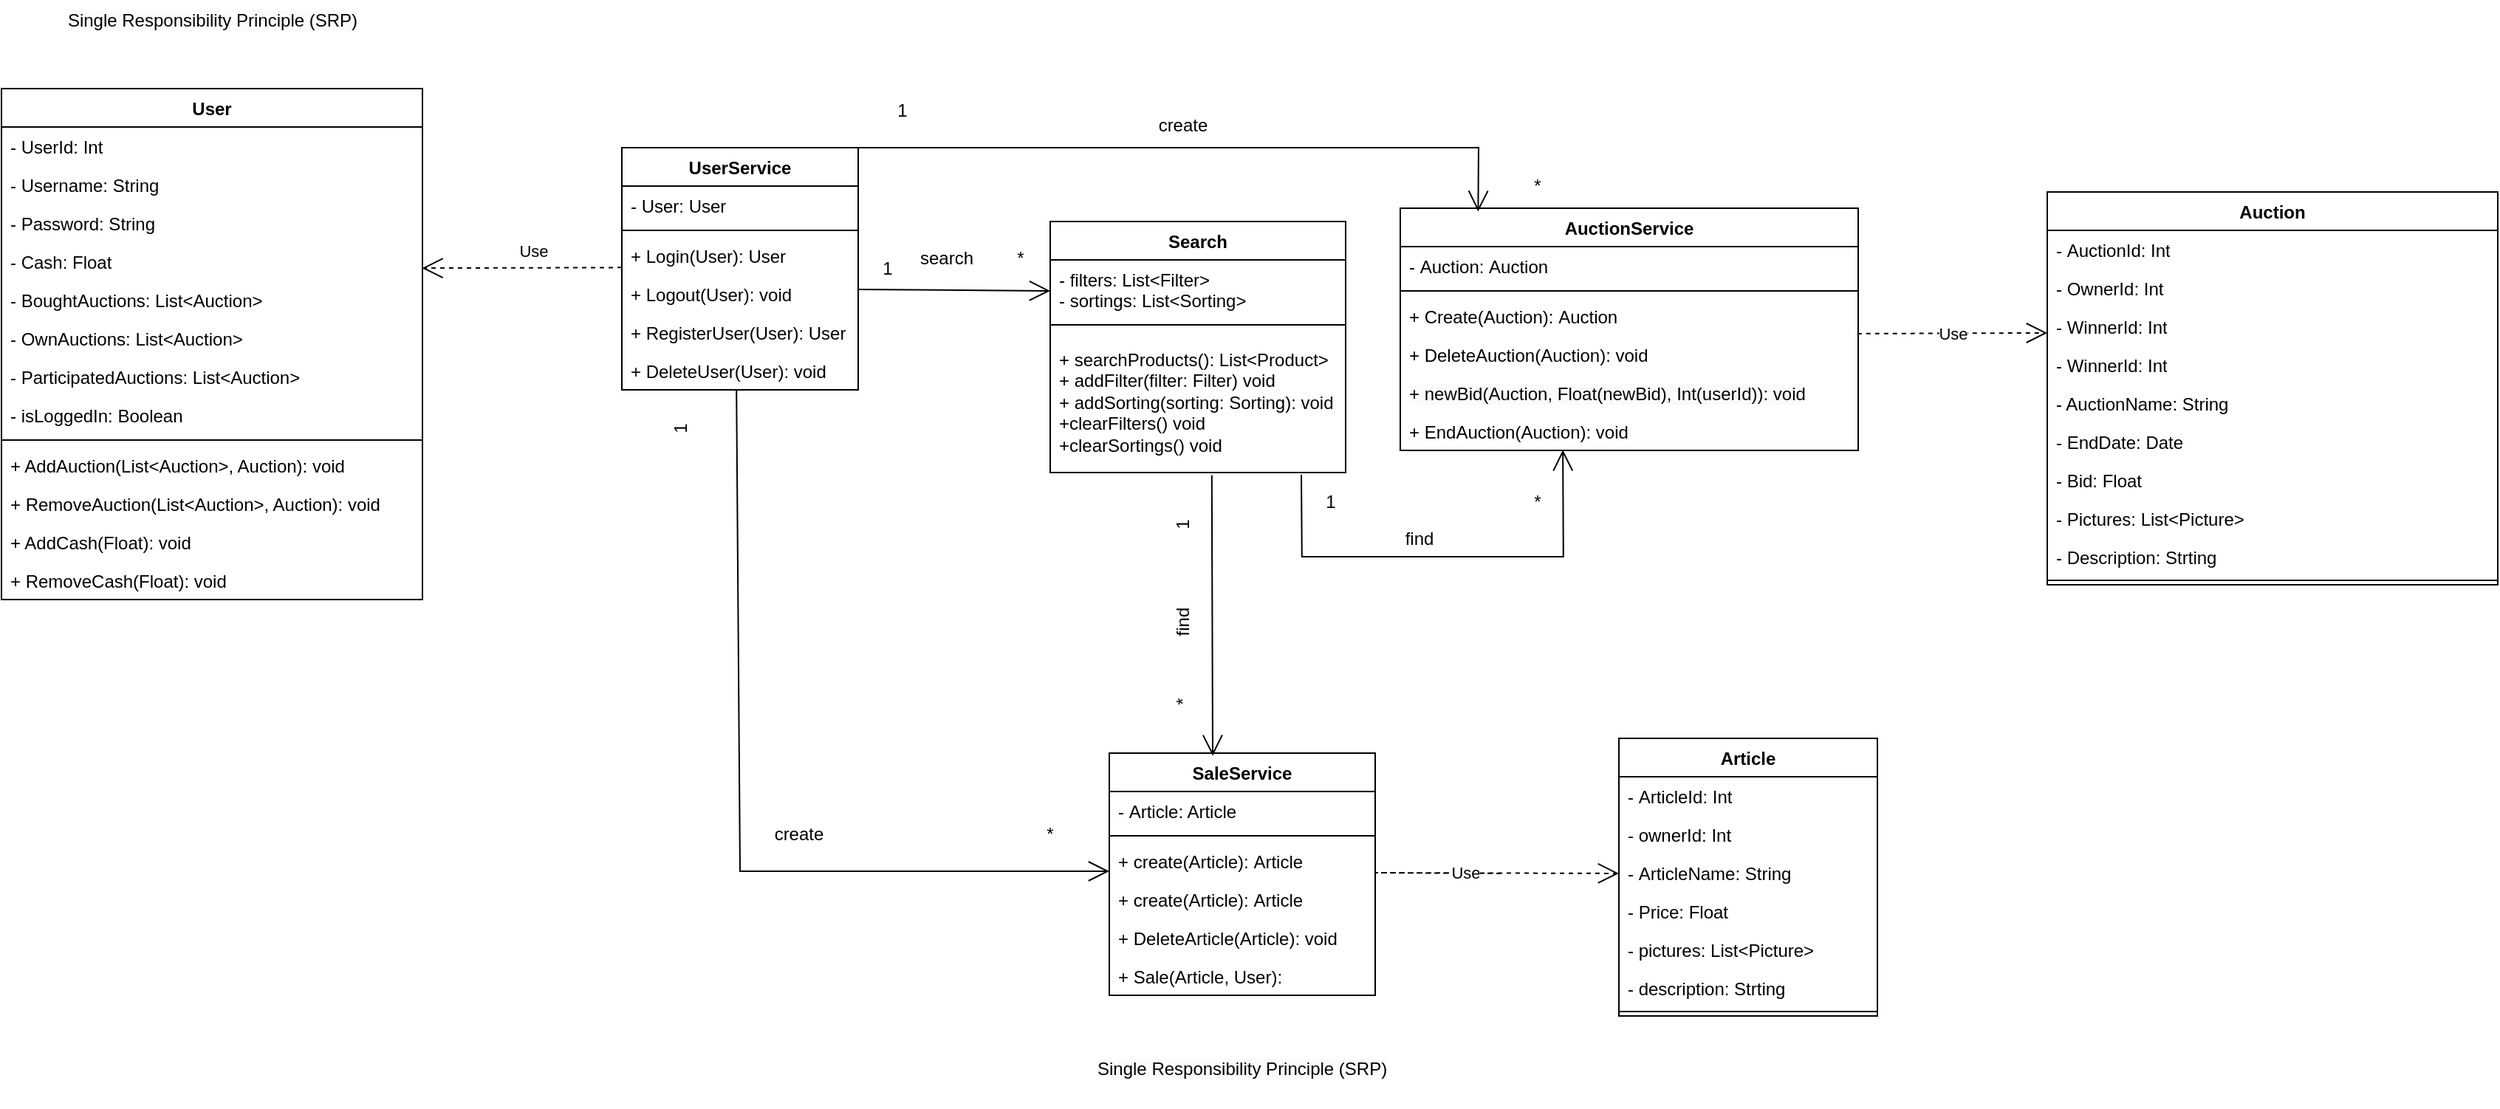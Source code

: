 <mxfile version="22.1.22" type="embed">
  <diagram id="C5RBs43oDa-KdzZeNtuy" name="Page-1">
    <mxGraphModel dx="1735" dy="890" grid="1" gridSize="10" guides="1" tooltips="1" connect="1" arrows="1" fold="1" page="1" pageScale="1" pageWidth="827" pageHeight="1169" math="0" shadow="0">
      <root>
        <mxCell id="WIyWlLk6GJQsqaUBKTNV-0" />
        <mxCell id="WIyWlLk6GJQsqaUBKTNV-1" parent="WIyWlLk6GJQsqaUBKTNV-0" />
        <mxCell id="-RbTc7MTx2Xf7c6idyHZ-0" value="Search" style="swimlane;fontStyle=1;align=center;verticalAlign=top;childLayout=stackLayout;horizontal=1;startSize=26;horizontalStack=0;resizeParent=1;resizeParentMax=0;resizeLast=0;collapsible=1;marginBottom=0;whiteSpace=wrap;html=1;" parent="WIyWlLk6GJQsqaUBKTNV-1" vertex="1">
          <mxGeometry x="297" y="190" width="200" height="170" as="geometry" />
        </mxCell>
        <mxCell id="-RbTc7MTx2Xf7c6idyHZ-1" value="- filters: List&amp;lt;Filter&amp;gt;&lt;br&gt;- sortings: List&amp;lt;Sorting&amp;gt;" style="text;strokeColor=none;fillColor=none;align=left;verticalAlign=top;spacingLeft=4;spacingRight=4;overflow=hidden;rotatable=0;points=[[0,0.5],[1,0.5]];portConstraint=eastwest;whiteSpace=wrap;html=1;" parent="-RbTc7MTx2Xf7c6idyHZ-0" vertex="1">
          <mxGeometry y="26" width="200" height="34" as="geometry" />
        </mxCell>
        <mxCell id="-RbTc7MTx2Xf7c6idyHZ-2" value="" style="line;strokeWidth=1;fillColor=none;align=left;verticalAlign=middle;spacingTop=-1;spacingLeft=3;spacingRight=3;rotatable=0;labelPosition=right;points=[];portConstraint=eastwest;strokeColor=inherit;" parent="-RbTc7MTx2Xf7c6idyHZ-0" vertex="1">
          <mxGeometry y="60" width="200" height="20" as="geometry" />
        </mxCell>
        <mxCell id="-RbTc7MTx2Xf7c6idyHZ-3" value="+ searchProducts(): List&amp;lt;Product&amp;gt;&lt;div&gt;+ addFilter(filter: Filter) void&lt;/div&gt;&lt;div&gt;+ addSorting(sorting: Sorting): void&lt;/div&gt;&lt;div&gt;+clearFilters() void&lt;/div&gt;&lt;div&gt;+clearSortings() void&lt;/div&gt;&lt;div&gt;&lt;br&gt;&lt;/div&gt;" style="text;strokeColor=none;fillColor=none;align=left;verticalAlign=top;spacingLeft=4;spacingRight=4;overflow=hidden;rotatable=0;points=[[0,0.5],[1,0.5]];portConstraint=eastwest;whiteSpace=wrap;html=1;" parent="-RbTc7MTx2Xf7c6idyHZ-0" vertex="1">
          <mxGeometry y="80" width="200" height="90" as="geometry" />
        </mxCell>
        <mxCell id="-RbTc7MTx2Xf7c6idyHZ-25" value="User" style="swimlane;fontStyle=1;align=center;verticalAlign=top;childLayout=stackLayout;horizontal=1;startSize=26;horizontalStack=0;resizeParent=1;resizeParentMax=0;resizeLast=0;collapsible=1;marginBottom=0;whiteSpace=wrap;html=1;" parent="WIyWlLk6GJQsqaUBKTNV-1" vertex="1">
          <mxGeometry x="-413" y="100" width="285" height="346" as="geometry" />
        </mxCell>
        <mxCell id="-RbTc7MTx2Xf7c6idyHZ-26" value="- UserId: Int" style="text;strokeColor=none;fillColor=none;align=left;verticalAlign=top;spacingLeft=4;spacingRight=4;overflow=hidden;rotatable=0;points=[[0,0.5],[1,0.5]];portConstraint=eastwest;whiteSpace=wrap;html=1;" parent="-RbTc7MTx2Xf7c6idyHZ-25" vertex="1">
          <mxGeometry y="26" width="285" height="26" as="geometry" />
        </mxCell>
        <mxCell id="-RbTc7MTx2Xf7c6idyHZ-27" value="- Username: String" style="text;strokeColor=none;fillColor=none;align=left;verticalAlign=top;spacingLeft=4;spacingRight=4;overflow=hidden;rotatable=0;points=[[0,0.5],[1,0.5]];portConstraint=eastwest;whiteSpace=wrap;html=1;" parent="-RbTc7MTx2Xf7c6idyHZ-25" vertex="1">
          <mxGeometry y="52" width="285" height="26" as="geometry" />
        </mxCell>
        <mxCell id="-RbTc7MTx2Xf7c6idyHZ-28" value="- Password: String" style="text;strokeColor=none;fillColor=none;align=left;verticalAlign=top;spacingLeft=4;spacingRight=4;overflow=hidden;rotatable=0;points=[[0,0.5],[1,0.5]];portConstraint=eastwest;whiteSpace=wrap;html=1;" parent="-RbTc7MTx2Xf7c6idyHZ-25" vertex="1">
          <mxGeometry y="78" width="285" height="26" as="geometry" />
        </mxCell>
        <mxCell id="-RbTc7MTx2Xf7c6idyHZ-29" value="- Cash: Float" style="text;strokeColor=none;fillColor=none;align=left;verticalAlign=top;spacingLeft=4;spacingRight=4;overflow=hidden;rotatable=0;points=[[0,0.5],[1,0.5]];portConstraint=eastwest;whiteSpace=wrap;html=1;" parent="-RbTc7MTx2Xf7c6idyHZ-25" vertex="1">
          <mxGeometry y="104" width="285" height="26" as="geometry" />
        </mxCell>
        <mxCell id="-RbTc7MTx2Xf7c6idyHZ-30" value="- BoughtAuctions: List&amp;lt;Auction&amp;gt;" style="text;strokeColor=none;fillColor=none;align=left;verticalAlign=top;spacingLeft=4;spacingRight=4;overflow=hidden;rotatable=0;points=[[0,0.5],[1,0.5]];portConstraint=eastwest;whiteSpace=wrap;html=1;" parent="-RbTc7MTx2Xf7c6idyHZ-25" vertex="1">
          <mxGeometry y="130" width="285" height="26" as="geometry" />
        </mxCell>
        <mxCell id="-RbTc7MTx2Xf7c6idyHZ-31" value="- OwnAuctions: List&amp;lt;Auction&amp;gt;" style="text;strokeColor=none;fillColor=none;align=left;verticalAlign=top;spacingLeft=4;spacingRight=4;overflow=hidden;rotatable=0;points=[[0,0.5],[1,0.5]];portConstraint=eastwest;whiteSpace=wrap;html=1;" parent="-RbTc7MTx2Xf7c6idyHZ-25" vertex="1">
          <mxGeometry y="156" width="285" height="26" as="geometry" />
        </mxCell>
        <mxCell id="-RbTc7MTx2Xf7c6idyHZ-32" value="- ParticipatedAuctions: List&amp;lt;Auction&amp;gt;" style="text;strokeColor=none;fillColor=none;align=left;verticalAlign=top;spacingLeft=4;spacingRight=4;overflow=hidden;rotatable=0;points=[[0,0.5],[1,0.5]];portConstraint=eastwest;whiteSpace=wrap;html=1;" parent="-RbTc7MTx2Xf7c6idyHZ-25" vertex="1">
          <mxGeometry y="182" width="285" height="26" as="geometry" />
        </mxCell>
        <mxCell id="-RbTc7MTx2Xf7c6idyHZ-33" value="- isLoggedIn: Boolean" style="text;strokeColor=none;fillColor=none;align=left;verticalAlign=top;spacingLeft=4;spacingRight=4;overflow=hidden;rotatable=0;points=[[0,0.5],[1,0.5]];portConstraint=eastwest;whiteSpace=wrap;html=1;" parent="-RbTc7MTx2Xf7c6idyHZ-25" vertex="1">
          <mxGeometry y="208" width="285" height="26" as="geometry" />
        </mxCell>
        <mxCell id="-RbTc7MTx2Xf7c6idyHZ-34" value="" style="line;strokeWidth=1;fillColor=none;align=left;verticalAlign=middle;spacingTop=-1;spacingLeft=3;spacingRight=3;rotatable=0;labelPosition=right;points=[];portConstraint=eastwest;strokeColor=inherit;" parent="-RbTc7MTx2Xf7c6idyHZ-25" vertex="1">
          <mxGeometry y="234" width="285" height="8" as="geometry" />
        </mxCell>
        <mxCell id="-RbTc7MTx2Xf7c6idyHZ-35" value="+ AddAuction(List&amp;lt;Auction&amp;gt;, Auction): void" style="text;strokeColor=none;fillColor=none;align=left;verticalAlign=top;spacingLeft=4;spacingRight=4;overflow=hidden;rotatable=0;points=[[0,0.5],[1,0.5]];portConstraint=eastwest;whiteSpace=wrap;html=1;" parent="-RbTc7MTx2Xf7c6idyHZ-25" vertex="1">
          <mxGeometry y="242" width="285" height="26" as="geometry" />
        </mxCell>
        <mxCell id="-RbTc7MTx2Xf7c6idyHZ-36" value="+ RemoveAuction(List&amp;lt;Auction&amp;gt;, Auction): void" style="text;strokeColor=none;fillColor=none;align=left;verticalAlign=top;spacingLeft=4;spacingRight=4;overflow=hidden;rotatable=0;points=[[0,0.5],[1,0.5]];portConstraint=eastwest;whiteSpace=wrap;html=1;" parent="-RbTc7MTx2Xf7c6idyHZ-25" vertex="1">
          <mxGeometry y="268" width="285" height="26" as="geometry" />
        </mxCell>
        <mxCell id="-RbTc7MTx2Xf7c6idyHZ-37" value="+ AddCash(Float): void" style="text;strokeColor=none;fillColor=none;align=left;verticalAlign=top;spacingLeft=4;spacingRight=4;overflow=hidden;rotatable=0;points=[[0,0.5],[1,0.5]];portConstraint=eastwest;whiteSpace=wrap;html=1;" parent="-RbTc7MTx2Xf7c6idyHZ-25" vertex="1">
          <mxGeometry y="294" width="285" height="26" as="geometry" />
        </mxCell>
        <mxCell id="-RbTc7MTx2Xf7c6idyHZ-38" value="+ RemoveCash(Float): void" style="text;strokeColor=none;fillColor=none;align=left;verticalAlign=top;spacingLeft=4;spacingRight=4;overflow=hidden;rotatable=0;points=[[0,0.5],[1,0.5]];portConstraint=eastwest;whiteSpace=wrap;html=1;" parent="-RbTc7MTx2Xf7c6idyHZ-25" vertex="1">
          <mxGeometry y="320" width="285" height="26" as="geometry" />
        </mxCell>
        <mxCell id="-RbTc7MTx2Xf7c6idyHZ-39" value="&lt;span style=&quot;white-space: nowrap;&quot;&gt;UserService&lt;/span&gt;" style="swimlane;fontStyle=1;align=center;verticalAlign=top;childLayout=stackLayout;horizontal=1;startSize=26;horizontalStack=0;resizeParent=1;resizeParentMax=0;resizeLast=0;collapsible=1;marginBottom=0;whiteSpace=wrap;html=1;" parent="WIyWlLk6GJQsqaUBKTNV-1" vertex="1">
          <mxGeometry x="7" y="140" width="160" height="164" as="geometry" />
        </mxCell>
        <mxCell id="-RbTc7MTx2Xf7c6idyHZ-40" value="&lt;span style=&quot;white-space: nowrap;&quot;&gt;- User: User&lt;/span&gt;" style="text;strokeColor=none;fillColor=none;align=left;verticalAlign=top;spacingLeft=4;spacingRight=4;overflow=hidden;rotatable=0;points=[[0,0.5],[1,0.5]];portConstraint=eastwest;whiteSpace=wrap;html=1;" parent="-RbTc7MTx2Xf7c6idyHZ-39" vertex="1">
          <mxGeometry y="26" width="160" height="26" as="geometry" />
        </mxCell>
        <mxCell id="-RbTc7MTx2Xf7c6idyHZ-41" value="" style="line;strokeWidth=1;fillColor=none;align=left;verticalAlign=middle;spacingTop=-1;spacingLeft=3;spacingRight=3;rotatable=0;labelPosition=right;points=[];portConstraint=eastwest;strokeColor=inherit;" parent="-RbTc7MTx2Xf7c6idyHZ-39" vertex="1">
          <mxGeometry y="52" width="160" height="8" as="geometry" />
        </mxCell>
        <mxCell id="-RbTc7MTx2Xf7c6idyHZ-42" value="&lt;span style=&quot;white-space: nowrap;&quot;&gt;+ Login(User): User&lt;/span&gt;" style="text;strokeColor=none;fillColor=none;align=left;verticalAlign=top;spacingLeft=4;spacingRight=4;overflow=hidden;rotatable=0;points=[[0,0.5],[1,0.5]];portConstraint=eastwest;whiteSpace=wrap;html=1;" parent="-RbTc7MTx2Xf7c6idyHZ-39" vertex="1">
          <mxGeometry y="60" width="160" height="26" as="geometry" />
        </mxCell>
        <mxCell id="-RbTc7MTx2Xf7c6idyHZ-43" value="&lt;span style=&quot;white-space: nowrap;&quot;&gt;+ Logout(User): void&lt;/span&gt;" style="text;strokeColor=none;fillColor=none;align=left;verticalAlign=top;spacingLeft=4;spacingRight=4;overflow=hidden;rotatable=0;points=[[0,0.5],[1,0.5]];portConstraint=eastwest;whiteSpace=wrap;html=1;" parent="-RbTc7MTx2Xf7c6idyHZ-39" vertex="1">
          <mxGeometry y="86" width="160" height="26" as="geometry" />
        </mxCell>
        <mxCell id="-RbTc7MTx2Xf7c6idyHZ-44" value="&lt;span style=&quot;white-space: nowrap;&quot;&gt;+ RegisterUser(Us&lt;/span&gt;&lt;span style=&quot;caret-color: rgba(0, 0, 0, 0); color: rgba(0, 0, 0, 0); font-family: monospace; font-size: 0px; white-space: nowrap;&quot;&gt;%3CmxGraphModel%3E%3Croot%3E%3CmxCell%20id%3D%220%22%2F%3E%3CmxCell%20id%3D%221%22%20parent%3D%220%22%2F%3E%3CmxCell%20id%3D%222%22%20value%3D%22%26lt%3Bspan%20style%3D%26quot%3Bwhite-space%3A%20nowrap%3B%26quot%3B%26gt%3B%2B%20Logout(User)%3A%20User%26lt%3B%2Fspan%26gt%3B%22%20style%3D%22text%3BstrokeColor%3Dnone%3BfillColor%3Dnone%3Balign%3Dleft%3BverticalAlign%3Dtop%3BspacingLeft%3D4%3BspacingRight%3D4%3Boverflow%3Dhidden%3Brotatable%3D0%3Bpoints%3D%5B%5B0%2C0.5%5D%2C%5B1%2C0.5%5D%5D%3BportConstraint%3Deastwest%3BwhiteSpace%3Dwrap%3Bhtml%3D1%3B%22%20vertex%3D%221%22%20parent%3D%221%22%3E%3CmxGeometry%20x%3D%22130%22%20y%3D%22536%22%20width%3D%22160%22%20height%3D%2226%22%20as%3D%22geometry%22%2F%3E%3C%2FmxCell%3E%3C%2Froot%3E%3C%2FmxGraphModel%3E&lt;/span&gt;&lt;span style=&quot;white-space: nowrap;&quot;&gt;er): User&lt;/span&gt;" style="text;strokeColor=none;fillColor=none;align=left;verticalAlign=top;spacingLeft=4;spacingRight=4;overflow=hidden;rotatable=0;points=[[0,0.5],[1,0.5]];portConstraint=eastwest;whiteSpace=wrap;html=1;" parent="-RbTc7MTx2Xf7c6idyHZ-39" vertex="1">
          <mxGeometry y="112" width="160" height="26" as="geometry" />
        </mxCell>
        <mxCell id="-RbTc7MTx2Xf7c6idyHZ-45" value="&lt;span style=&quot;white-space: nowrap;&quot;&gt;+ DeleteUser(Us&lt;/span&gt;&lt;span style=&quot;caret-color: rgba(0, 0, 0, 0); color: rgba(0, 0, 0, 0); font-family: monospace; font-size: 0px; white-space: nowrap;&quot;&gt;%3CmxGraphModel%3E%3Croot%3E%3CmxCell%20id%3D%220%22%2F%3E%3CmxCell%20id%3D%221%22%20parent%3D%220%22%2F%3E%3CmxCell%20id%3D%222%22%20value%3D%22%26lt%3Bspan%20style%3D%26quot%3Bwhite-space%3A%20nowrap%3B%26quot%3B%26gt%3B%2B%20Logout(User)%3A%20User%26lt%3B%2Fspan%26gt%3B%22%20style%3D%22text%3BstrokeColor%3Dnone%3BfillColor%3Dnone%3Balign%3Dleft%3BverticalAlign%3Dtop%3BspacingLeft%3D4%3BspacingRight%3D4%3Boverflow%3Dhidden%3Brotatable%3D0%3Bpoints%3D%5B%5B0%2C0.5%5D%2C%5B1%2C0.5%5D%5D%3BportConstraint%3Deastwest%3BwhiteSpace%3Dwrap%3Bhtml%3D1%3B%22%20vertex%3D%221%22%20parent%3D%221%22%3E%3CmxGeometry%20x%3D%22130%22%20y%3D%22536%22%20width%3D%22160%22%20height%3D%2226%22%20as%3D%22geometry%22%2F%3E%3C%2FmxCell%3E%3C%2Froot%3E%3C%2FmxGraphModel%3E&lt;/span&gt;&lt;span style=&quot;white-space: nowrap;&quot;&gt;er): void&lt;/span&gt;" style="text;strokeColor=none;fillColor=none;align=left;verticalAlign=top;spacingLeft=4;spacingRight=4;overflow=hidden;rotatable=0;points=[[0,0.5],[1,0.5]];portConstraint=eastwest;whiteSpace=wrap;html=1;" parent="-RbTc7MTx2Xf7c6idyHZ-39" vertex="1">
          <mxGeometry y="138" width="160" height="26" as="geometry" />
        </mxCell>
        <mxCell id="-RbTc7MTx2Xf7c6idyHZ-46" value="Article" style="swimlane;fontStyle=1;align=center;verticalAlign=top;childLayout=stackLayout;horizontal=1;startSize=26;horizontalStack=0;resizeParent=1;resizeParentMax=0;resizeLast=0;collapsible=1;marginBottom=0;whiteSpace=wrap;html=1;" parent="WIyWlLk6GJQsqaUBKTNV-1" vertex="1">
          <mxGeometry x="682" y="540" width="175" height="188" as="geometry" />
        </mxCell>
        <mxCell id="-RbTc7MTx2Xf7c6idyHZ-47" value="-&amp;nbsp;&lt;span style=&quot;text-align: center; text-wrap: nowrap;&quot;&gt;ArticleId&lt;/span&gt;: Int" style="text;strokeColor=none;fillColor=none;align=left;verticalAlign=top;spacingLeft=4;spacingRight=4;overflow=hidden;rotatable=0;points=[[0,0.5],[1,0.5]];portConstraint=eastwest;whiteSpace=wrap;html=1;" parent="-RbTc7MTx2Xf7c6idyHZ-46" vertex="1">
          <mxGeometry y="26" width="175" height="26" as="geometry" />
        </mxCell>
        <mxCell id="-RbTc7MTx2Xf7c6idyHZ-48" value="&lt;div style=&quot;text-align: center;&quot;&gt;&lt;span style=&quot;background-color: initial;&quot;&gt;- ownerId&lt;/span&gt;&lt;span style=&quot;background-color: initial;&quot;&gt;: Int&lt;/span&gt;&lt;/div&gt;" style="text;strokeColor=none;fillColor=none;align=left;verticalAlign=top;spacingLeft=4;spacingRight=4;overflow=hidden;rotatable=0;points=[[0,0.5],[1,0.5]];portConstraint=eastwest;whiteSpace=wrap;html=1;" parent="-RbTc7MTx2Xf7c6idyHZ-46" vertex="1">
          <mxGeometry y="52" width="175" height="26" as="geometry" />
        </mxCell>
        <mxCell id="-RbTc7MTx2Xf7c6idyHZ-49" value="-&amp;nbsp;&lt;span style=&quot;text-align: center; text-wrap: nowrap;&quot;&gt;Article&lt;/span&gt;Name: String" style="text;strokeColor=none;fillColor=none;align=left;verticalAlign=top;spacingLeft=4;spacingRight=4;overflow=hidden;rotatable=0;points=[[0,0.5],[1,0.5]];portConstraint=eastwest;whiteSpace=wrap;html=1;" parent="-RbTc7MTx2Xf7c6idyHZ-46" vertex="1">
          <mxGeometry y="78" width="175" height="26" as="geometry" />
        </mxCell>
        <mxCell id="-RbTc7MTx2Xf7c6idyHZ-50" value="- Price: Float" style="text;strokeColor=none;fillColor=none;align=left;verticalAlign=top;spacingLeft=4;spacingRight=4;overflow=hidden;rotatable=0;points=[[0,0.5],[1,0.5]];portConstraint=eastwest;whiteSpace=wrap;html=1;" parent="-RbTc7MTx2Xf7c6idyHZ-46" vertex="1">
          <mxGeometry y="104" width="175" height="26" as="geometry" />
        </mxCell>
        <mxCell id="-RbTc7MTx2Xf7c6idyHZ-51" value="- pictures: List&amp;lt;Picture&amp;gt;" style="text;strokeColor=none;fillColor=none;align=left;verticalAlign=top;spacingLeft=4;spacingRight=4;overflow=hidden;rotatable=0;points=[[0,0.5],[1,0.5]];portConstraint=eastwest;whiteSpace=wrap;html=1;" parent="-RbTc7MTx2Xf7c6idyHZ-46" vertex="1">
          <mxGeometry y="130" width="175" height="26" as="geometry" />
        </mxCell>
        <mxCell id="-RbTc7MTx2Xf7c6idyHZ-52" value="- description: Strting" style="text;strokeColor=none;fillColor=none;align=left;verticalAlign=top;spacingLeft=4;spacingRight=4;overflow=hidden;rotatable=0;points=[[0,0.5],[1,0.5]];portConstraint=eastwest;whiteSpace=wrap;html=1;" parent="-RbTc7MTx2Xf7c6idyHZ-46" vertex="1">
          <mxGeometry y="156" width="175" height="26" as="geometry" />
        </mxCell>
        <mxCell id="-RbTc7MTx2Xf7c6idyHZ-53" value="" style="line;strokeWidth=1;fillColor=none;align=left;verticalAlign=middle;spacingTop=-1;spacingLeft=3;spacingRight=3;rotatable=0;labelPosition=right;points=[];portConstraint=eastwest;strokeColor=inherit;" parent="-RbTc7MTx2Xf7c6idyHZ-46" vertex="1">
          <mxGeometry y="182" width="175" height="6" as="geometry" />
        </mxCell>
        <mxCell id="-RbTc7MTx2Xf7c6idyHZ-54" value="&lt;span style=&quot;white-space: nowrap;&quot;&gt;SaleService&lt;/span&gt;" style="swimlane;fontStyle=1;align=center;verticalAlign=top;childLayout=stackLayout;horizontal=1;startSize=26;horizontalStack=0;resizeParent=1;resizeParentMax=0;resizeLast=0;collapsible=1;marginBottom=0;whiteSpace=wrap;html=1;" parent="WIyWlLk6GJQsqaUBKTNV-1" vertex="1">
          <mxGeometry x="337" y="550" width="180" height="164" as="geometry" />
        </mxCell>
        <mxCell id="-RbTc7MTx2Xf7c6idyHZ-55" value="&lt;div style=&quot;text-align: center;&quot;&gt;&lt;span style=&quot;background-color: initial; text-wrap: nowrap;&quot;&gt;-&amp;nbsp;&lt;/span&gt;&lt;span style=&quot;background-color: initial; text-align: center;&quot;&gt;Article&lt;/span&gt;&lt;span style=&quot;background-color: initial; text-wrap: nowrap;&quot;&gt;: Article&lt;/span&gt;&lt;/div&gt;" style="text;strokeColor=none;fillColor=none;align=left;verticalAlign=top;spacingLeft=4;spacingRight=4;overflow=hidden;rotatable=0;points=[[0,0.5],[1,0.5]];portConstraint=eastwest;whiteSpace=wrap;html=1;" parent="-RbTc7MTx2Xf7c6idyHZ-54" vertex="1">
          <mxGeometry y="26" width="180" height="26" as="geometry" />
        </mxCell>
        <mxCell id="-RbTc7MTx2Xf7c6idyHZ-56" value="" style="line;strokeWidth=1;fillColor=none;align=left;verticalAlign=middle;spacingTop=-1;spacingLeft=3;spacingRight=3;rotatable=0;labelPosition=right;points=[];portConstraint=eastwest;strokeColor=inherit;" parent="-RbTc7MTx2Xf7c6idyHZ-54" vertex="1">
          <mxGeometry y="52" width="180" height="8" as="geometry" />
        </mxCell>
        <mxCell id="-RbTc7MTx2Xf7c6idyHZ-57" value="&lt;span style=&quot;white-space: nowrap;&quot;&gt;+ create(&lt;/span&gt;&lt;span style=&quot;text-align: center;&quot;&gt;Article&lt;/span&gt;&lt;span style=&quot;white-space: nowrap;&quot;&gt;):&amp;nbsp;&lt;/span&gt;&lt;span style=&quot;text-align: center;&quot;&gt;Article&lt;/span&gt;" style="text;strokeColor=none;fillColor=none;align=left;verticalAlign=top;spacingLeft=4;spacingRight=4;overflow=hidden;rotatable=0;points=[[0,0.5],[1,0.5]];portConstraint=eastwest;whiteSpace=wrap;html=1;" parent="-RbTc7MTx2Xf7c6idyHZ-54" vertex="1">
          <mxGeometry y="60" width="180" height="26" as="geometry" />
        </mxCell>
        <mxCell id="-RbTc7MTx2Xf7c6idyHZ-79" value="&lt;span style=&quot;white-space: nowrap;&quot;&gt;+ create(&lt;/span&gt;&lt;span style=&quot;text-align: center;&quot;&gt;Article&lt;/span&gt;&lt;span style=&quot;white-space: nowrap;&quot;&gt;):&amp;nbsp;&lt;/span&gt;&lt;span style=&quot;text-align: center;&quot;&gt;Article&lt;/span&gt;" style="text;strokeColor=none;fillColor=none;align=left;verticalAlign=top;spacingLeft=4;spacingRight=4;overflow=hidden;rotatable=0;points=[[0,0.5],[1,0.5]];portConstraint=eastwest;whiteSpace=wrap;html=1;" parent="-RbTc7MTx2Xf7c6idyHZ-54" vertex="1">
          <mxGeometry y="86" width="180" height="26" as="geometry" />
        </mxCell>
        <mxCell id="-RbTc7MTx2Xf7c6idyHZ-58" value="&lt;span style=&quot;white-space: nowrap;&quot;&gt;+ Delete&lt;/span&gt;&lt;span style=&quot;text-align: center;&quot;&gt;Article&lt;/span&gt;&lt;span style=&quot;white-space: nowrap;&quot;&gt;(&lt;/span&gt;&lt;span style=&quot;text-align: center;&quot;&gt;Article&lt;/span&gt;&lt;span style=&quot;caret-color: rgba(0, 0, 0, 0); color: rgba(0, 0, 0, 0); font-family: monospace; font-size: 0px; white-space: nowrap;&quot;&gt;%3CmxGraphModel%3E%3Croot%3E%3CmxCell%20id%3D%220%22%2F%3E%3CmxCell%20id%3D%221%22%20parent%3D%220%22%2F%3E%3CmxCell%20id%3D%222%22%20value%3D%22%26lt%3Bspan%20style%3D%26quot%3Bwhite-space%3A%20nowrap%3B%26quot%3B%26gt%3B%2B%20Logout(User)%3A%20User%26lt%3B%2Fspan%26gt%3B%22%20style%3D%22text%3BstrokeColor%3Dnone%3BfillColor%3Dnone%3Balign%3Dleft%3BverticalAlign%3Dtop%3BspacingLeft%3D4%3BspacingRight%3D4%3Boverflow%3Dhidden%3Brotatable%3D0%3Bpoints%3D%5B%5B0%2C0.5%5D%2C%5B1%2C0.5%5D%5D%3BportConstraint%3Deastwest%3BwhiteSpace%3Dwrap%3Bhtml%3D1%3B%22%20vertex%3D%221%22%20parent%3D%221%22%3E%3CmxGeometry%20x%3D%22130%22%20y%3D%22536%22%20width%3D%22160%22%20height%3D%2226%22%20as%3D%22geometry%22%2F%3E%3C%2FmxCell%3E%3C%2Froot%3E%3C%2FmxGraphModel&lt;/span&gt;&lt;span style=&quot;white-space: nowrap;&quot;&gt;): void&lt;/span&gt;" style="text;strokeColor=none;fillColor=none;align=left;verticalAlign=top;spacingLeft=4;spacingRight=4;overflow=hidden;rotatable=0;points=[[0,0.5],[1,0.5]];portConstraint=eastwest;whiteSpace=wrap;html=1;" parent="-RbTc7MTx2Xf7c6idyHZ-54" vertex="1">
          <mxGeometry y="112" width="180" height="26" as="geometry" />
        </mxCell>
        <mxCell id="-RbTc7MTx2Xf7c6idyHZ-59" value="+ Sale(Article, User):" style="text;strokeColor=none;fillColor=none;align=left;verticalAlign=top;spacingLeft=4;spacingRight=4;overflow=hidden;rotatable=0;points=[[0,0.5],[1,0.5]];portConstraint=eastwest;whiteSpace=wrap;html=1;" parent="-RbTc7MTx2Xf7c6idyHZ-54" vertex="1">
          <mxGeometry y="138" width="180" height="26" as="geometry" />
        </mxCell>
        <mxCell id="-RbTc7MTx2Xf7c6idyHZ-61" value="Auction" style="swimlane;fontStyle=1;align=center;verticalAlign=top;childLayout=stackLayout;horizontal=1;startSize=26;horizontalStack=0;resizeParent=1;resizeParentMax=0;resizeLast=0;collapsible=1;marginBottom=0;whiteSpace=wrap;html=1;" parent="WIyWlLk6GJQsqaUBKTNV-1" vertex="1">
          <mxGeometry x="972" y="170" width="305" height="266" as="geometry" />
        </mxCell>
        <mxCell id="-RbTc7MTx2Xf7c6idyHZ-62" value="-&amp;nbsp;&lt;span style=&quot;text-align: center;&quot;&gt;Auction&lt;/span&gt;Id: Int" style="text;strokeColor=none;fillColor=none;align=left;verticalAlign=top;spacingLeft=4;spacingRight=4;overflow=hidden;rotatable=0;points=[[0,0.5],[1,0.5]];portConstraint=eastwest;whiteSpace=wrap;html=1;" parent="-RbTc7MTx2Xf7c6idyHZ-61" vertex="1">
          <mxGeometry y="26" width="305" height="26" as="geometry" />
        </mxCell>
        <mxCell id="-RbTc7MTx2Xf7c6idyHZ-63" value="&lt;div style=&quot;text-align: center;&quot;&gt;&lt;span style=&quot;background-color: initial;&quot;&gt;- OwnerId&lt;/span&gt;&lt;span style=&quot;background-color: initial;&quot;&gt;: Int&lt;/span&gt;&lt;/div&gt;" style="text;strokeColor=none;fillColor=none;align=left;verticalAlign=top;spacingLeft=4;spacingRight=4;overflow=hidden;rotatable=0;points=[[0,0.5],[1,0.5]];portConstraint=eastwest;whiteSpace=wrap;html=1;" parent="-RbTc7MTx2Xf7c6idyHZ-61" vertex="1">
          <mxGeometry y="52" width="305" height="26" as="geometry" />
        </mxCell>
        <mxCell id="-RbTc7MTx2Xf7c6idyHZ-83" value="&lt;div style=&quot;text-align: center;&quot;&gt;&lt;span style=&quot;background-color: initial;&quot;&gt;- WinnerId&lt;/span&gt;&lt;span style=&quot;background-color: initial;&quot;&gt;: Int&lt;/span&gt;&lt;/div&gt;" style="text;strokeColor=none;fillColor=none;align=left;verticalAlign=top;spacingLeft=4;spacingRight=4;overflow=hidden;rotatable=0;points=[[0,0.5],[1,0.5]];portConstraint=eastwest;whiteSpace=wrap;html=1;" parent="-RbTc7MTx2Xf7c6idyHZ-61" vertex="1">
          <mxGeometry y="78" width="305" height="26" as="geometry" />
        </mxCell>
        <mxCell id="-RbTc7MTx2Xf7c6idyHZ-64" value="&lt;div style=&quot;text-align: center;&quot;&gt;&lt;span style=&quot;background-color: initial;&quot;&gt;- WinnerId&lt;/span&gt;&lt;span style=&quot;background-color: initial;&quot;&gt;: Int&lt;/span&gt;&lt;/div&gt;" style="text;strokeColor=none;fillColor=none;align=left;verticalAlign=top;spacingLeft=4;spacingRight=4;overflow=hidden;rotatable=0;points=[[0,0.5],[1,0.5]];portConstraint=eastwest;whiteSpace=wrap;html=1;" parent="-RbTc7MTx2Xf7c6idyHZ-61" vertex="1">
          <mxGeometry y="104" width="305" height="26" as="geometry" />
        </mxCell>
        <mxCell id="-RbTc7MTx2Xf7c6idyHZ-65" value="- AuctionName: String" style="text;strokeColor=none;fillColor=none;align=left;verticalAlign=top;spacingLeft=4;spacingRight=4;overflow=hidden;rotatable=0;points=[[0,0.5],[1,0.5]];portConstraint=eastwest;whiteSpace=wrap;html=1;" parent="-RbTc7MTx2Xf7c6idyHZ-61" vertex="1">
          <mxGeometry y="130" width="305" height="26" as="geometry" />
        </mxCell>
        <mxCell id="-RbTc7MTx2Xf7c6idyHZ-66" value="- EndDate: Date" style="text;strokeColor=none;fillColor=none;align=left;verticalAlign=top;spacingLeft=4;spacingRight=4;overflow=hidden;rotatable=0;points=[[0,0.5],[1,0.5]];portConstraint=eastwest;whiteSpace=wrap;html=1;" parent="-RbTc7MTx2Xf7c6idyHZ-61" vertex="1">
          <mxGeometry y="156" width="305" height="26" as="geometry" />
        </mxCell>
        <mxCell id="-RbTc7MTx2Xf7c6idyHZ-67" value="- Bid: Float" style="text;strokeColor=none;fillColor=none;align=left;verticalAlign=top;spacingLeft=4;spacingRight=4;overflow=hidden;rotatable=0;points=[[0,0.5],[1,0.5]];portConstraint=eastwest;whiteSpace=wrap;html=1;" parent="-RbTc7MTx2Xf7c6idyHZ-61" vertex="1">
          <mxGeometry y="182" width="305" height="26" as="geometry" />
        </mxCell>
        <mxCell id="-RbTc7MTx2Xf7c6idyHZ-68" value="- Pictures: List&amp;lt;Picture&amp;gt;" style="text;strokeColor=none;fillColor=none;align=left;verticalAlign=top;spacingLeft=4;spacingRight=4;overflow=hidden;rotatable=0;points=[[0,0.5],[1,0.5]];portConstraint=eastwest;whiteSpace=wrap;html=1;" parent="-RbTc7MTx2Xf7c6idyHZ-61" vertex="1">
          <mxGeometry y="208" width="305" height="26" as="geometry" />
        </mxCell>
        <mxCell id="-RbTc7MTx2Xf7c6idyHZ-69" value="- Description: Strting" style="text;strokeColor=none;fillColor=none;align=left;verticalAlign=top;spacingLeft=4;spacingRight=4;overflow=hidden;rotatable=0;points=[[0,0.5],[1,0.5]];portConstraint=eastwest;whiteSpace=wrap;html=1;" parent="-RbTc7MTx2Xf7c6idyHZ-61" vertex="1">
          <mxGeometry y="234" width="305" height="26" as="geometry" />
        </mxCell>
        <mxCell id="-RbTc7MTx2Xf7c6idyHZ-70" value="" style="line;strokeWidth=1;fillColor=none;align=left;verticalAlign=middle;spacingTop=-1;spacingLeft=3;spacingRight=3;rotatable=0;labelPosition=right;points=[];portConstraint=eastwest;strokeColor=inherit;" parent="-RbTc7MTx2Xf7c6idyHZ-61" vertex="1">
          <mxGeometry y="260" width="305" height="6" as="geometry" />
        </mxCell>
        <mxCell id="-RbTc7MTx2Xf7c6idyHZ-71" value="&lt;span style=&quot;white-space: nowrap;&quot;&gt;AuctionService&lt;/span&gt;" style="swimlane;fontStyle=1;align=center;verticalAlign=top;childLayout=stackLayout;horizontal=1;startSize=26;horizontalStack=0;resizeParent=1;resizeParentMax=0;resizeLast=0;collapsible=1;marginBottom=0;whiteSpace=wrap;html=1;" parent="WIyWlLk6GJQsqaUBKTNV-1" vertex="1">
          <mxGeometry x="534" y="181" width="310" height="164" as="geometry" />
        </mxCell>
        <mxCell id="-RbTc7MTx2Xf7c6idyHZ-72" value="&lt;span style=&quot;white-space: nowrap;&quot;&gt;-&amp;nbsp;&lt;/span&gt;&lt;span style=&quot;text-align: center;&quot;&gt;Auction&lt;/span&gt;&lt;span style=&quot;white-space: nowrap;&quot;&gt;:&amp;nbsp;&lt;/span&gt;&lt;span style=&quot;text-align: center;&quot;&gt;Auction&lt;/span&gt;" style="text;strokeColor=none;fillColor=none;align=left;verticalAlign=top;spacingLeft=4;spacingRight=4;overflow=hidden;rotatable=0;points=[[0,0.5],[1,0.5]];portConstraint=eastwest;whiteSpace=wrap;html=1;" parent="-RbTc7MTx2Xf7c6idyHZ-71" vertex="1">
          <mxGeometry y="26" width="310" height="26" as="geometry" />
        </mxCell>
        <mxCell id="-RbTc7MTx2Xf7c6idyHZ-73" value="" style="line;strokeWidth=1;fillColor=none;align=left;verticalAlign=middle;spacingTop=-1;spacingLeft=3;spacingRight=3;rotatable=0;labelPosition=right;points=[];portConstraint=eastwest;strokeColor=inherit;" parent="-RbTc7MTx2Xf7c6idyHZ-71" vertex="1">
          <mxGeometry y="52" width="310" height="8" as="geometry" />
        </mxCell>
        <mxCell id="-RbTc7MTx2Xf7c6idyHZ-74" value="&lt;span style=&quot;white-space: nowrap;&quot;&gt;+ Create(&lt;/span&gt;&lt;span style=&quot;text-align: center;&quot;&gt;Auction&lt;/span&gt;&lt;span style=&quot;white-space: nowrap;&quot;&gt;):&amp;nbsp;&lt;/span&gt;&lt;span style=&quot;text-align: center;&quot;&gt;Auction&lt;/span&gt;" style="text;strokeColor=none;fillColor=none;align=left;verticalAlign=top;spacingLeft=4;spacingRight=4;overflow=hidden;rotatable=0;points=[[0,0.5],[1,0.5]];portConstraint=eastwest;whiteSpace=wrap;html=1;" parent="-RbTc7MTx2Xf7c6idyHZ-71" vertex="1">
          <mxGeometry y="60" width="310" height="26" as="geometry" />
        </mxCell>
        <mxCell id="-RbTc7MTx2Xf7c6idyHZ-75" value="&lt;span style=&quot;white-space: nowrap;&quot;&gt;+ Delete&lt;/span&gt;&lt;span style=&quot;text-align: center;&quot;&gt;Auction&lt;/span&gt;&lt;span style=&quot;white-space: nowrap;&quot;&gt;(&lt;/span&gt;&lt;span style=&quot;text-align: center;&quot;&gt;Auction&lt;/span&gt;&lt;span style=&quot;caret-color: rgba(0, 0, 0, 0); color: rgba(0, 0, 0, 0); font-family: monospace; font-size: 0px; white-space: nowrap;&quot;&gt;%3CmxGraphModel%3E%3Croot%3E%3CmxCell%20id%3D%220%22%2F%3E%3CmxCell%20id%3D%221%22%20parent%3D%220%22%2F%3E%3CmxCell%20id%3D%222%22%20value%3D%22%26lt%3Bspan%20style%3D%26quot%3Bwhite-space%3A%20nowrap%3B%26quot%3B%26gt%3B%2B%20Logout(User)%3A%20User%26lt%3B%2Fspan%26gt%3B%22%20style%3D%22text%3BstrokeColor%3Dnone%3BfillColor%3Dnone%3Balign%3Dleft%3BverticalAlign%3Dtop%3BspacingLeft%3D4%3BspacingRight%3D4%3Boverflow%3Dhidden%3Brotatable%3D0%3Bpoints%3D%5B%5B0%2C0.5%5D%2C%5B1%2C0.5%5D%5D%3BportConstraint%3Deastwest%3BwhiteSpace%3Dwrap%3Bhtml%3D1%3B%22%20vertex%3D%221%22%20parent%3D%221%22%3E%3CmxGeometry%20x%3D%22130%22%20y%3D%22536%22%20width%3D%22160%22%20height%3D%2226%22%20as%3D%22geometry%22%2F%3E%3C%2FmxCell%3E%3C%2Froot%3E%3C%2FmxGraphModel&lt;/span&gt;&lt;span style=&quot;white-space: nowrap;&quot;&gt;): void&lt;/span&gt;" style="text;strokeColor=none;fillColor=none;align=left;verticalAlign=top;spacingLeft=4;spacingRight=4;overflow=hidden;rotatable=0;points=[[0,0.5],[1,0.5]];portConstraint=eastwest;whiteSpace=wrap;html=1;" parent="-RbTc7MTx2Xf7c6idyHZ-71" vertex="1">
          <mxGeometry y="86" width="310" height="26" as="geometry" />
        </mxCell>
        <mxCell id="-RbTc7MTx2Xf7c6idyHZ-76" value="&lt;span style=&quot;color: rgb(0, 0, 0); font-family: Helvetica; font-size: 12px; font-style: normal; font-variant-ligatures: normal; font-variant-caps: normal; font-weight: 400; letter-spacing: normal; orphans: 2; text-align: left; text-indent: 0px; text-transform: none; widows: 2; word-spacing: 0px; -webkit-text-stroke-width: 0px; white-space: normal; background-color: rgb(251, 251, 251); text-decoration-thickness: initial; text-decoration-style: initial; text-decoration-color: initial; display: inline !important; float: none;&quot;&gt;+ newBid(Auction, Float(newBid), Int(userId)): void&lt;/span&gt;&lt;div&gt;&lt;br&gt;&lt;/div&gt;" style="text;strokeColor=none;fillColor=none;align=left;verticalAlign=top;spacingLeft=4;spacingRight=4;overflow=hidden;rotatable=0;points=[[0,0.5],[1,0.5]];portConstraint=eastwest;whiteSpace=wrap;html=1;" parent="-RbTc7MTx2Xf7c6idyHZ-71" vertex="1">
          <mxGeometry y="112" width="310" height="26" as="geometry" />
        </mxCell>
        <mxCell id="-RbTc7MTx2Xf7c6idyHZ-77" value="+ EndAuction(Auction): void" style="text;strokeColor=none;fillColor=none;align=left;verticalAlign=top;spacingLeft=4;spacingRight=4;overflow=hidden;rotatable=0;points=[[0,0.5],[1,0.5]];portConstraint=eastwest;whiteSpace=wrap;html=1;" parent="-RbTc7MTx2Xf7c6idyHZ-71" vertex="1">
          <mxGeometry y="138" width="310" height="26" as="geometry" />
        </mxCell>
        <mxCell id="-RbTc7MTx2Xf7c6idyHZ-78" value="Use" style="endArrow=open;endSize=12;dashed=1;html=1;rounded=0;" parent="WIyWlLk6GJQsqaUBKTNV-1" edge="1">
          <mxGeometry x="0.167" width="160" relative="1" as="geometry">
            <mxPoint x="602" y="631.47" as="sourcePoint" />
            <mxPoint x="682" y="631.47" as="targetPoint" />
            <Array as="points">
              <mxPoint x="517" y="631" />
            </Array>
            <mxPoint as="offset" />
          </mxGeometry>
        </mxCell>
        <mxCell id="-RbTc7MTx2Xf7c6idyHZ-80" value="Use" style="endArrow=open;endSize=12;dashed=1;html=1;rounded=0;exitX=0.999;exitY=0.676;exitDx=0;exitDy=0;exitPerimeter=0;entryX=0.999;entryY=0.676;entryDx=0;entryDy=0;entryPerimeter=0;" parent="WIyWlLk6GJQsqaUBKTNV-1" target="-RbTc7MTx2Xf7c6idyHZ-29" edge="1">
          <mxGeometry x="-0.114" y="-11" width="160" relative="1" as="geometry">
            <mxPoint x="7" y="221.17" as="sourcePoint" />
            <mxPoint x="-123" y="220" as="targetPoint" />
            <mxPoint as="offset" />
          </mxGeometry>
        </mxCell>
        <mxCell id="-RbTc7MTx2Xf7c6idyHZ-82" value="Use" style="endArrow=open;endSize=12;dashed=1;html=1;rounded=0;exitX=0.998;exitY=0.96;exitDx=0;exitDy=0;exitPerimeter=0;entryX=0;entryY=0.671;entryDx=0;entryDy=0;entryPerimeter=0;" parent="WIyWlLk6GJQsqaUBKTNV-1" source="-RbTc7MTx2Xf7c6idyHZ-74" target="-RbTc7MTx2Xf7c6idyHZ-83" edge="1">
          <mxGeometry width="160" relative="1" as="geometry">
            <mxPoint x="817" y="266.35" as="sourcePoint" />
            <mxPoint x="967" y="266" as="targetPoint" />
          </mxGeometry>
        </mxCell>
        <mxCell id="-RbTc7MTx2Xf7c6idyHZ-85" value="" style="endArrow=open;endFill=1;endSize=12;html=1;rounded=0;" parent="WIyWlLk6GJQsqaUBKTNV-1" edge="1">
          <mxGeometry width="160" relative="1" as="geometry">
            <mxPoint x="167" y="236" as="sourcePoint" />
            <mxPoint x="297" y="237" as="targetPoint" />
          </mxGeometry>
        </mxCell>
        <mxCell id="-RbTc7MTx2Xf7c6idyHZ-86" value="search" style="text;html=1;align=center;verticalAlign=middle;whiteSpace=wrap;rounded=0;" parent="WIyWlLk6GJQsqaUBKTNV-1" vertex="1">
          <mxGeometry x="197" y="200" width="60" height="30" as="geometry" />
        </mxCell>
        <mxCell id="-RbTc7MTx2Xf7c6idyHZ-87" value="1" style="text;html=1;align=center;verticalAlign=middle;whiteSpace=wrap;rounded=0;" parent="WIyWlLk6GJQsqaUBKTNV-1" vertex="1">
          <mxGeometry x="157" y="207" width="60" height="30" as="geometry" />
        </mxCell>
        <mxCell id="-RbTc7MTx2Xf7c6idyHZ-90" value="*" style="text;html=1;align=center;verticalAlign=middle;whiteSpace=wrap;rounded=0;" parent="WIyWlLk6GJQsqaUBKTNV-1" vertex="1">
          <mxGeometry x="247" y="200" width="60" height="30" as="geometry" />
        </mxCell>
        <mxCell id="-RbTc7MTx2Xf7c6idyHZ-92" value="" style="endArrow=open;endFill=1;endSize=12;html=1;rounded=0;entryX=0.355;entryY=0.988;entryDx=0;entryDy=0;exitX=0.963;exitY=1.049;exitDx=0;exitDy=0;exitPerimeter=0;entryPerimeter=0;" parent="WIyWlLk6GJQsqaUBKTNV-1" target="-RbTc7MTx2Xf7c6idyHZ-77" edge="1">
          <mxGeometry width="160" relative="1" as="geometry">
            <mxPoint x="467.0" y="361.41" as="sourcePoint" />
            <mxPoint x="644.4" y="349.5" as="targetPoint" />
            <Array as="points">
              <mxPoint x="467.4" y="417" />
              <mxPoint x="644.4" y="417" />
            </Array>
          </mxGeometry>
        </mxCell>
        <mxCell id="-RbTc7MTx2Xf7c6idyHZ-93" value="find" style="text;html=1;align=center;verticalAlign=middle;whiteSpace=wrap;rounded=0;" parent="WIyWlLk6GJQsqaUBKTNV-1" vertex="1">
          <mxGeometry x="517" y="390" width="60" height="30" as="geometry" />
        </mxCell>
        <mxCell id="-RbTc7MTx2Xf7c6idyHZ-95" value="1" style="text;html=1;align=center;verticalAlign=middle;whiteSpace=wrap;rounded=0;" parent="WIyWlLk6GJQsqaUBKTNV-1" vertex="1">
          <mxGeometry x="457" y="365" width="60" height="30" as="geometry" />
        </mxCell>
        <mxCell id="-RbTc7MTx2Xf7c6idyHZ-97" value="*" style="text;html=1;align=center;verticalAlign=middle;whiteSpace=wrap;rounded=0;" parent="WIyWlLk6GJQsqaUBKTNV-1" vertex="1">
          <mxGeometry x="597" y="365" width="60" height="30" as="geometry" />
        </mxCell>
        <mxCell id="-RbTc7MTx2Xf7c6idyHZ-99" value="" style="endArrow=open;endFill=1;endSize=12;html=1;rounded=0;exitX=0.547;exitY=1.021;exitDx=0;exitDy=0;exitPerimeter=0;" parent="WIyWlLk6GJQsqaUBKTNV-1" source="-RbTc7MTx2Xf7c6idyHZ-3" edge="1">
          <mxGeometry width="160" relative="1" as="geometry">
            <mxPoint x="407.2" y="390.0" as="sourcePoint" />
            <mxPoint x="407" y="551.89" as="targetPoint" />
          </mxGeometry>
        </mxCell>
        <mxCell id="-RbTc7MTx2Xf7c6idyHZ-100" value="find" style="text;html=1;align=center;verticalAlign=middle;whiteSpace=wrap;rounded=0;rotation=-90;" parent="WIyWlLk6GJQsqaUBKTNV-1" vertex="1">
          <mxGeometry x="357" y="446" width="60" height="30" as="geometry" />
        </mxCell>
        <mxCell id="-RbTc7MTx2Xf7c6idyHZ-102" value="1" style="text;html=1;align=center;verticalAlign=middle;whiteSpace=wrap;rounded=0;rotation=-90;" parent="WIyWlLk6GJQsqaUBKTNV-1" vertex="1">
          <mxGeometry x="357" y="380" width="60" height="30" as="geometry" />
        </mxCell>
        <mxCell id="-RbTc7MTx2Xf7c6idyHZ-105" value="*" style="text;html=1;align=center;verticalAlign=middle;whiteSpace=wrap;rounded=0;rotation=-90;" parent="WIyWlLk6GJQsqaUBKTNV-1" vertex="1">
          <mxGeometry x="357" y="500" width="60" height="30" as="geometry" />
        </mxCell>
        <mxCell id="-RbTc7MTx2Xf7c6idyHZ-106" value="" style="endArrow=open;endFill=1;endSize=12;html=1;rounded=0;entryX=0.17;entryY=0.014;entryDx=0;entryDy=0;entryPerimeter=0;exitX=1;exitY=0;exitDx=0;exitDy=0;" parent="WIyWlLk6GJQsqaUBKTNV-1" source="-RbTc7MTx2Xf7c6idyHZ-39" target="-RbTc7MTx2Xf7c6idyHZ-71" edge="1">
          <mxGeometry width="160" relative="1" as="geometry">
            <mxPoint x="177" y="140" as="sourcePoint" />
            <mxPoint x="587" y="178" as="targetPoint" />
            <Array as="points">
              <mxPoint x="587" y="140" />
            </Array>
          </mxGeometry>
        </mxCell>
        <mxCell id="-RbTc7MTx2Xf7c6idyHZ-107" value="1" style="text;html=1;align=center;verticalAlign=middle;whiteSpace=wrap;rounded=0;" parent="WIyWlLk6GJQsqaUBKTNV-1" vertex="1">
          <mxGeometry x="167" y="100" width="60" height="30" as="geometry" />
        </mxCell>
        <mxCell id="-RbTc7MTx2Xf7c6idyHZ-110" value="*" style="text;html=1;align=center;verticalAlign=middle;whiteSpace=wrap;rounded=0;" parent="WIyWlLk6GJQsqaUBKTNV-1" vertex="1">
          <mxGeometry x="597" y="151" width="60" height="30" as="geometry" />
        </mxCell>
        <mxCell id="-RbTc7MTx2Xf7c6idyHZ-111" value="create" style="text;align=center;verticalAlign=middle;whiteSpace=wrap;rounded=0;" parent="WIyWlLk6GJQsqaUBKTNV-1" vertex="1">
          <mxGeometry x="357" y="110" width="60" height="30" as="geometry" />
        </mxCell>
        <mxCell id="-RbTc7MTx2Xf7c6idyHZ-112" value="" style="endArrow=open;endFill=1;endSize=12;html=1;rounded=0;exitX=0.485;exitY=1.01;exitDx=0;exitDy=0;exitPerimeter=0;" parent="WIyWlLk6GJQsqaUBKTNV-1" source="-RbTc7MTx2Xf7c6idyHZ-45" edge="1">
          <mxGeometry width="160" relative="1" as="geometry">
            <mxPoint x="87" y="370" as="sourcePoint" />
            <mxPoint x="337" y="630" as="targetPoint" />
            <Array as="points">
              <mxPoint x="87" y="630" />
            </Array>
          </mxGeometry>
        </mxCell>
        <mxCell id="-RbTc7MTx2Xf7c6idyHZ-113" value="1" style="text;html=1;align=center;verticalAlign=middle;whiteSpace=wrap;rounded=0;rotation=-90;" parent="WIyWlLk6GJQsqaUBKTNV-1" vertex="1">
          <mxGeometry x="17" y="315" width="60" height="30" as="geometry" />
        </mxCell>
        <mxCell id="-RbTc7MTx2Xf7c6idyHZ-115" value="*" style="text;html=1;align=center;verticalAlign=middle;whiteSpace=wrap;rounded=0;rotation=0;" parent="WIyWlLk6GJQsqaUBKTNV-1" vertex="1">
          <mxGeometry x="267" y="590" width="60" height="30" as="geometry" />
        </mxCell>
        <mxCell id="-RbTc7MTx2Xf7c6idyHZ-117" value="create" style="text;html=1;align=center;verticalAlign=middle;whiteSpace=wrap;rounded=0;" parent="WIyWlLk6GJQsqaUBKTNV-1" vertex="1">
          <mxGeometry x="97" y="590" width="60" height="30" as="geometry" />
        </mxCell>
        <mxCell id="-RbTc7MTx2Xf7c6idyHZ-126" value="&lt;span style=&quot;color: rgb(0, 0, 0); font-family: Helvetica; font-size: 12px; font-style: normal; font-variant-ligatures: normal; font-variant-caps: normal; font-weight: 400; letter-spacing: normal; orphans: 2; text-align: center; text-indent: 0px; text-transform: none; widows: 2; word-spacing: 0px; -webkit-text-stroke-width: 0px; white-space: normal; background-color: rgb(251, 251, 251); text-decoration-thickness: initial; text-decoration-style: initial; text-decoration-color: initial; display: inline !important; float: none;&quot;&gt;Single Responsibility Principle (SRP)&lt;/span&gt;" style="text;whiteSpace=wrap;html=1;" parent="WIyWlLk6GJQsqaUBKTNV-1" vertex="1">
          <mxGeometry x="327" y="750" width="230" height="40" as="geometry" />
        </mxCell>
        <mxCell id="0" value="&lt;span style=&quot;color: rgb(0, 0, 0); font-family: Helvetica; font-size: 12px; font-style: normal; font-variant-ligatures: normal; font-variant-caps: normal; font-weight: 400; letter-spacing: normal; orphans: 2; text-indent: 0px; text-transform: none; widows: 2; word-spacing: 0px; -webkit-text-stroke-width: 0px; white-space: normal; background-color: rgb(251, 251, 251); text-decoration-thickness: initial; text-decoration-style: initial; text-decoration-color: initial; float: none; display: inline !important;&quot;&gt;Single Responsibility Principle (SRP)&lt;/span&gt;" style="text;whiteSpace=wrap;html=1;align=center;" vertex="1" parent="WIyWlLk6GJQsqaUBKTNV-1">
          <mxGeometry x="-385.5" y="40" width="230" height="40" as="geometry" />
        </mxCell>
      </root>
    </mxGraphModel>
  </diagram>
</mxfile>
